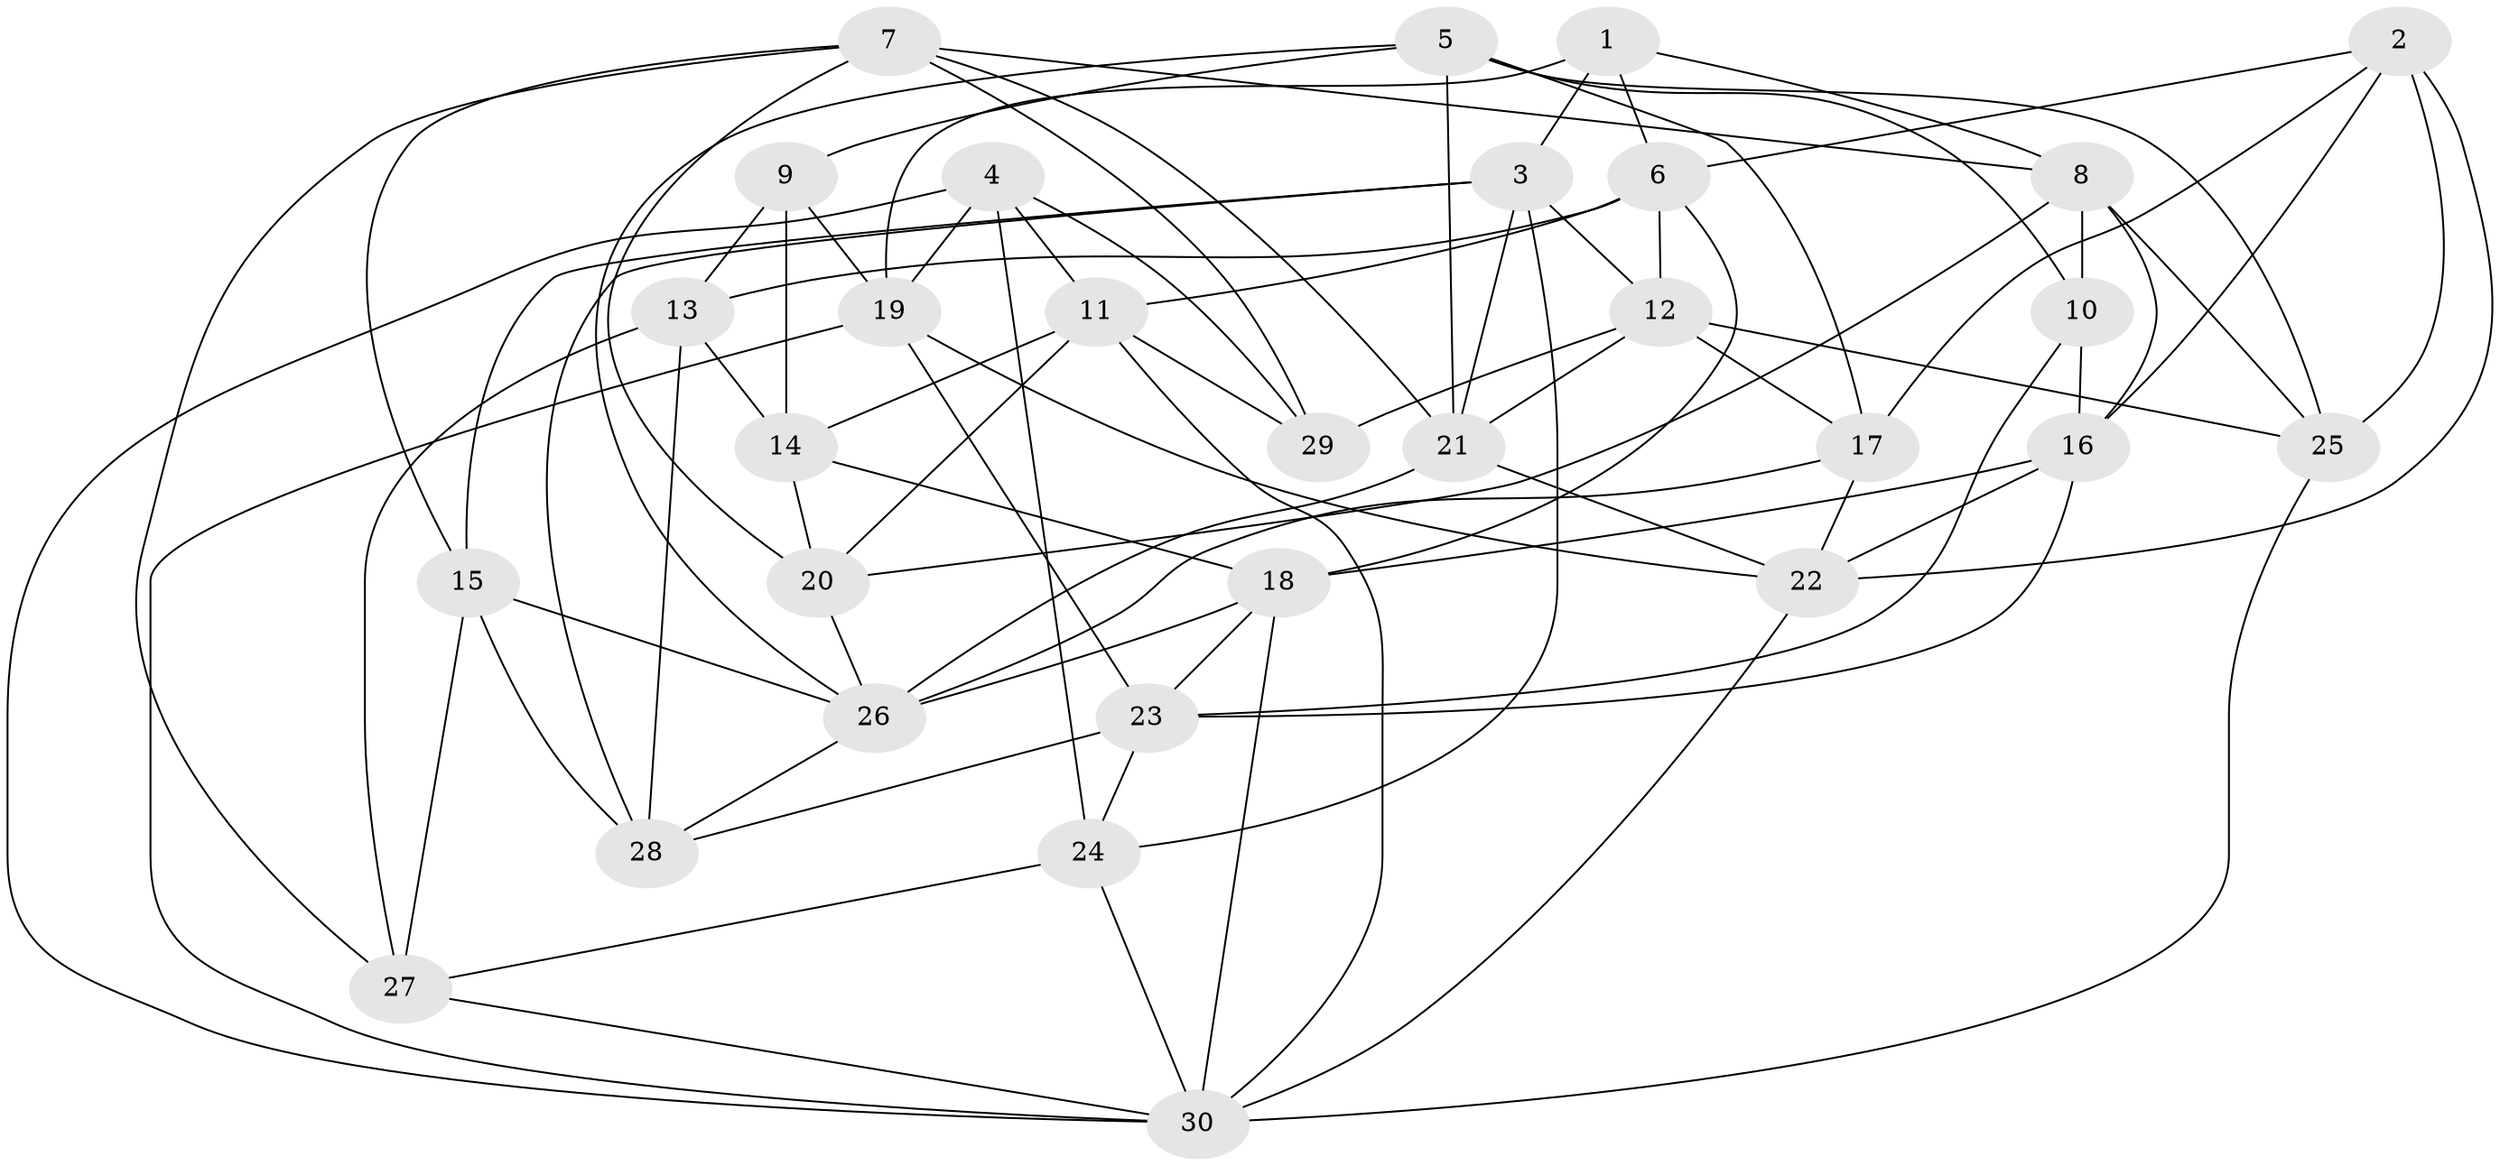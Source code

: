 // original degree distribution, {4: 1.0}
// Generated by graph-tools (version 1.1) at 2025/38/03/04/25 23:38:09]
// undirected, 30 vertices, 82 edges
graph export_dot {
  node [color=gray90,style=filled];
  1;
  2;
  3;
  4;
  5;
  6;
  7;
  8;
  9;
  10;
  11;
  12;
  13;
  14;
  15;
  16;
  17;
  18;
  19;
  20;
  21;
  22;
  23;
  24;
  25;
  26;
  27;
  28;
  29;
  30;
  1 -- 3 [weight=1.0];
  1 -- 6 [weight=1.0];
  1 -- 8 [weight=1.0];
  1 -- 19 [weight=1.0];
  2 -- 6 [weight=1.0];
  2 -- 16 [weight=1.0];
  2 -- 17 [weight=1.0];
  2 -- 22 [weight=1.0];
  2 -- 25 [weight=2.0];
  3 -- 12 [weight=1.0];
  3 -- 15 [weight=1.0];
  3 -- 21 [weight=1.0];
  3 -- 24 [weight=1.0];
  3 -- 28 [weight=1.0];
  4 -- 11 [weight=1.0];
  4 -- 19 [weight=1.0];
  4 -- 24 [weight=2.0];
  4 -- 29 [weight=1.0];
  4 -- 30 [weight=1.0];
  5 -- 9 [weight=1.0];
  5 -- 10 [weight=1.0];
  5 -- 17 [weight=1.0];
  5 -- 21 [weight=1.0];
  5 -- 25 [weight=1.0];
  5 -- 26 [weight=1.0];
  6 -- 11 [weight=1.0];
  6 -- 12 [weight=1.0];
  6 -- 13 [weight=1.0];
  6 -- 18 [weight=1.0];
  7 -- 8 [weight=1.0];
  7 -- 15 [weight=1.0];
  7 -- 20 [weight=1.0];
  7 -- 21 [weight=1.0];
  7 -- 27 [weight=1.0];
  7 -- 29 [weight=1.0];
  8 -- 10 [weight=1.0];
  8 -- 16 [weight=1.0];
  8 -- 20 [weight=1.0];
  8 -- 25 [weight=1.0];
  9 -- 13 [weight=1.0];
  9 -- 14 [weight=1.0];
  9 -- 19 [weight=1.0];
  10 -- 16 [weight=1.0];
  10 -- 23 [weight=1.0];
  11 -- 14 [weight=1.0];
  11 -- 20 [weight=1.0];
  11 -- 29 [weight=1.0];
  11 -- 30 [weight=1.0];
  12 -- 17 [weight=1.0];
  12 -- 21 [weight=1.0];
  12 -- 25 [weight=1.0];
  12 -- 29 [weight=1.0];
  13 -- 14 [weight=1.0];
  13 -- 27 [weight=2.0];
  13 -- 28 [weight=1.0];
  14 -- 18 [weight=1.0];
  14 -- 20 [weight=2.0];
  15 -- 26 [weight=1.0];
  15 -- 27 [weight=1.0];
  15 -- 28 [weight=2.0];
  16 -- 18 [weight=1.0];
  16 -- 22 [weight=1.0];
  16 -- 23 [weight=1.0];
  17 -- 22 [weight=1.0];
  17 -- 26 [weight=2.0];
  18 -- 23 [weight=1.0];
  18 -- 26 [weight=1.0];
  18 -- 30 [weight=1.0];
  19 -- 22 [weight=1.0];
  19 -- 23 [weight=1.0];
  19 -- 30 [weight=1.0];
  20 -- 26 [weight=1.0];
  21 -- 22 [weight=1.0];
  21 -- 26 [weight=1.0];
  22 -- 30 [weight=1.0];
  23 -- 24 [weight=1.0];
  23 -- 28 [weight=1.0];
  24 -- 27 [weight=1.0];
  24 -- 30 [weight=1.0];
  25 -- 30 [weight=1.0];
  26 -- 28 [weight=1.0];
  27 -- 30 [weight=1.0];
}

